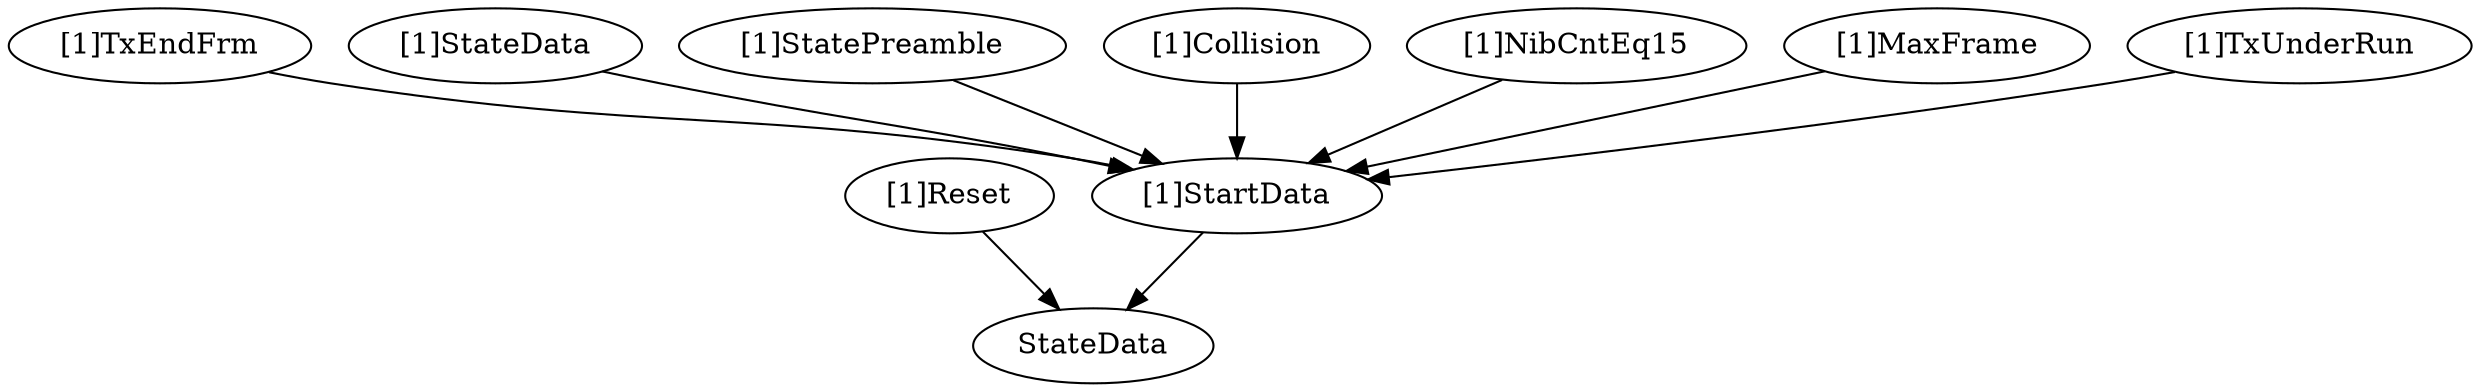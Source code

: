 strict digraph "" {
	"[1]StartData"	 [complexity=2,
		importance=0.0533215397112,
		rank=0.0266607698556];
	StateData	 [complexity=0,
		importance=0.0182403410783,
		rank=0.0];
	"[1]StartData" -> StateData;
	"[1]TxEndFrm"	 [complexity=8,
		importance=0.0641994489022,
		rank=0.00802493111278];
	"[1]TxEndFrm" -> "[1]StartData";
	"[1]StateData"	 [complexity=13,
		importance=0.124883420501,
		rank=0.0096064169616];
	"[1]StateData" -> "[1]StartData";
	"[1]StatePreamble"	 [complexity=8,
		importance=0.0874505269985,
		rank=0.0109313158748];
	"[1]StatePreamble" -> "[1]StartData";
	"[1]Collision"	 [complexity=13,
		importance=0.117520988613,
		rank=0.00904007604719];
	"[1]Collision" -> "[1]StartData";
	"[1]NibCntEq15"	 [complexity=8,
		importance=0.0641994489022,
		rank=0.00802493111278];
	"[1]NibCntEq15" -> "[1]StartData";
	"[1]MaxFrame"	 [complexity=7,
		importance=0.0641994489022,
		rank=0.00917134984318];
	"[1]MaxFrame" -> "[1]StartData";
	"[1]Reset"	 [complexity=1,
		importance=0.320963707523,
		rank=0.320963707523];
	"[1]Reset" -> StateData;
	"[1]TxUnderRun"	 [complexity=7,
		importance=0.0641994489022,
		rank=0.00917134984318];
	"[1]TxUnderRun" -> "[1]StartData";
}
